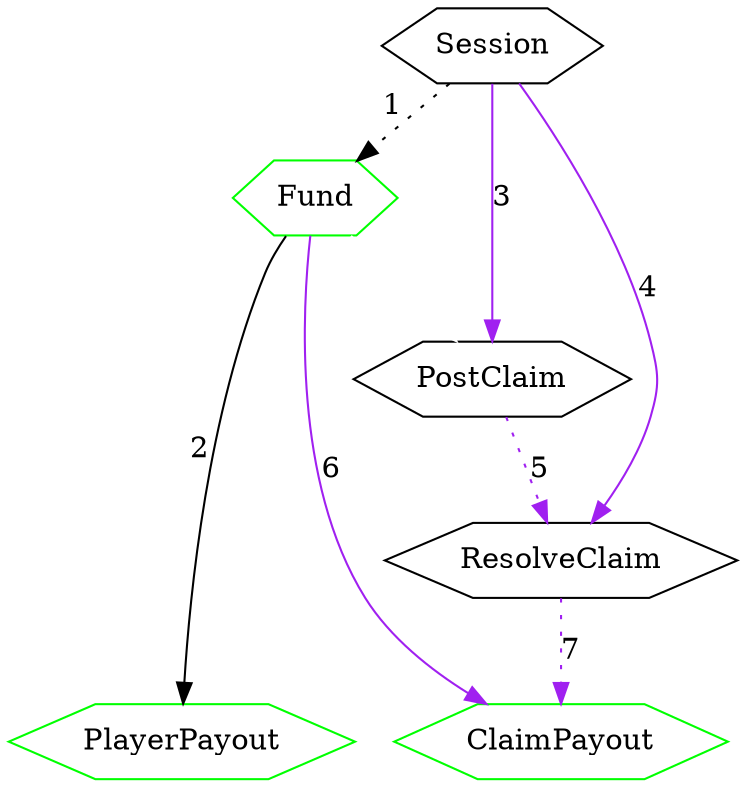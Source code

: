 digraph Txs {
    node [shape=hexagon]
    node [color=green]
    Fund
    PlayerPayout
    ClaimPayout
    node [color=black]
    Session -> Fund [style=dotted, xlabel=1]
    Fund -> PlayerPayout [xlabel=2]
    edge [color=purple]
    Session -> PostClaim [label=3]
    Session -> ResolveClaim [label=4]
    PostClaim -> ResolveClaim [style=dotted,label=5]
    Fund -> ClaimPayout [label=6]
    ResolveClaim -> ClaimPayout [style=dotted,label=7]
    Fund -> PostClaim [color=white]
    {rank = same; ClaimPayout; PlayerPayout; }
}
